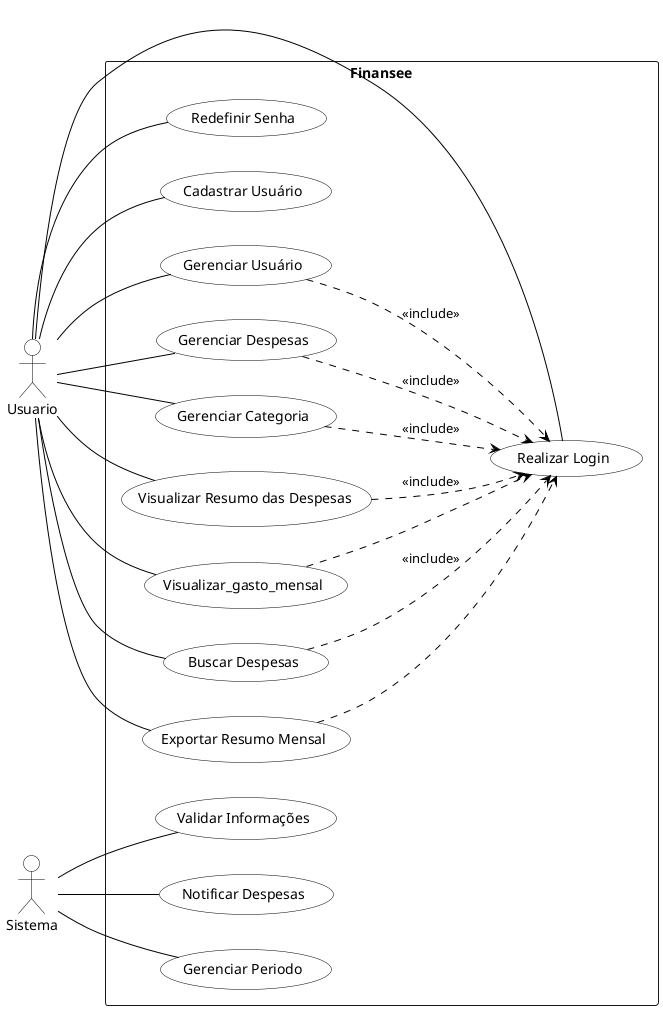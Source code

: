 @startuml "diagrama_caso_de_uso"

left to right direction

skinparam ActorBorderColor black
skinparam ActorBackgroundColor white
skinparam UsecaseBackgroundColor white
skinparam UsecaseBorderColor black
skinparam ArrowColor black


rectangle "Finansee" {
    (Realizar Login) as realizar_login
    (Cadastrar Usuário) as cadastrar_usuario
    (Gerenciar Usuário) as gerenciar_usuario
    (Gerenciar Despesas) as gerenciar_despesas
    (Gerenciar Categoria) as gerenciar_categoria
    (Notificar Despesas) as notificar_depesas
    (Visualizar Resumo das Despesas) as visualizar_resumo_despesas
    (Visualizar_gasto_mensal) as visualizar_gasto_mensal
    (Buscar Despesas) as buscar_despesas
    (Exportar Resumo Mensal) as exportar_resumo_mensal
    (Redefinir Senha) as redefinir_senha
    (Gerenciar Periodo) as gerenciar_periodo
    (Validar Informações) as validar_informacoes
}

' Atores
:Usuario: as usuario 
:Sistema: as sistema

' Casos de uso relacionados ao sistema
sistema -- validar_informacoes
sistema -- notificar_depesas
sistema -- gerenciar_periodo

' Casos de uso relacionados ao usuario
usuario -- realizar_login
usuario -- gerenciar_usuario
usuario -up- cadastrar_usuario
usuario -- redefinir_senha

gerenciar_usuario ..> realizar_login: <<include>>

' Casos de uso relacionados as despesas
usuario -- gerenciar_despesas
usuario -- visualizar_resumo_despesas
usuario -- buscar_despesas
usuario -- exportar_resumo_mensal
usuario -- visualizar_gasto_mensal

gerenciar_despesas ..> realizar_login: <<include>>
visualizar_resumo_despesas ..> realizar_login: <<include>>
buscar_despesas ..> realizar_login: <<include>>
exportar_resumo_mensal ..> realizar_login <<include>>
visualizar_gasto_mensal ..> realizar_login <<include>>

' Casos de uso relacionados as categorias
usuario -- gerenciar_categoria

gerenciar_categoria ..> realizar_login: <<include>>

@enduml